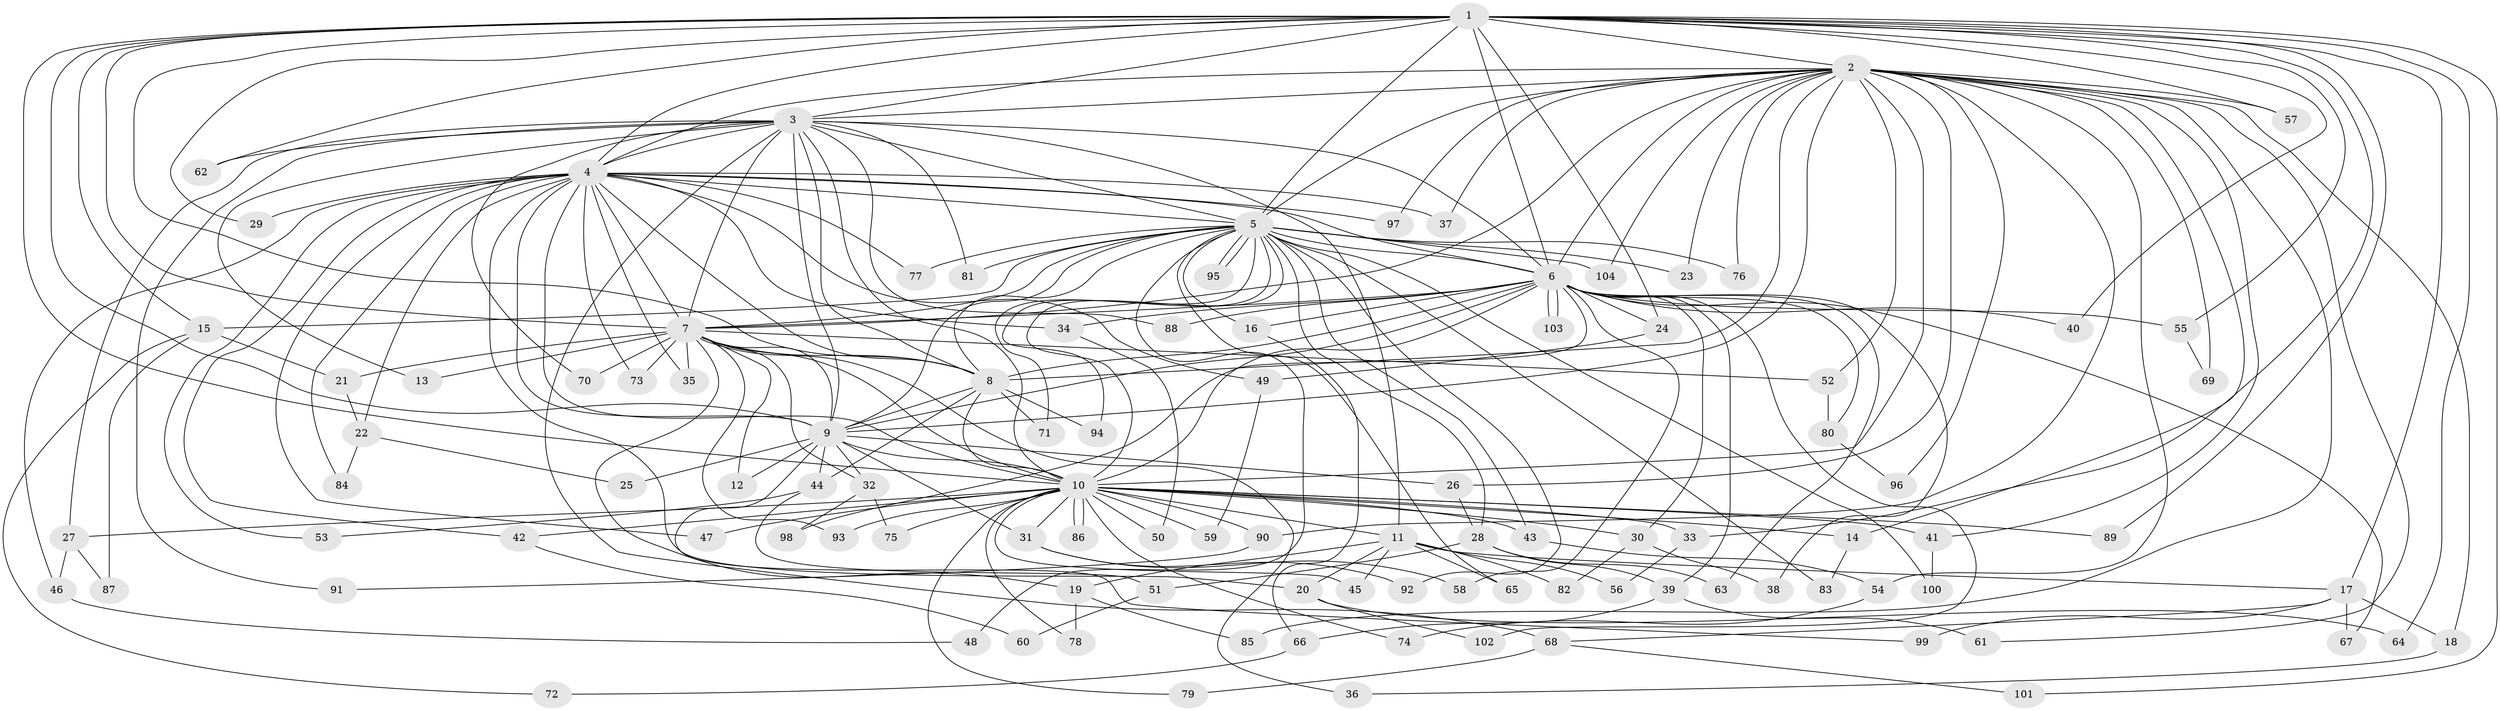 // Generated by graph-tools (version 1.1) at 2025/11/02/27/25 16:11:02]
// undirected, 104 vertices, 233 edges
graph export_dot {
graph [start="1"]
  node [color=gray90,style=filled];
  1;
  2;
  3;
  4;
  5;
  6;
  7;
  8;
  9;
  10;
  11;
  12;
  13;
  14;
  15;
  16;
  17;
  18;
  19;
  20;
  21;
  22;
  23;
  24;
  25;
  26;
  27;
  28;
  29;
  30;
  31;
  32;
  33;
  34;
  35;
  36;
  37;
  38;
  39;
  40;
  41;
  42;
  43;
  44;
  45;
  46;
  47;
  48;
  49;
  50;
  51;
  52;
  53;
  54;
  55;
  56;
  57;
  58;
  59;
  60;
  61;
  62;
  63;
  64;
  65;
  66;
  67;
  68;
  69;
  70;
  71;
  72;
  73;
  74;
  75;
  76;
  77;
  78;
  79;
  80;
  81;
  82;
  83;
  84;
  85;
  86;
  87;
  88;
  89;
  90;
  91;
  92;
  93;
  94;
  95;
  96;
  97;
  98;
  99;
  100;
  101;
  102;
  103;
  104;
  1 -- 2;
  1 -- 3;
  1 -- 4;
  1 -- 5;
  1 -- 6;
  1 -- 7;
  1 -- 8;
  1 -- 9;
  1 -- 10;
  1 -- 15;
  1 -- 17;
  1 -- 24;
  1 -- 29;
  1 -- 33;
  1 -- 40;
  1 -- 55;
  1 -- 57;
  1 -- 62;
  1 -- 64;
  1 -- 89;
  1 -- 101;
  2 -- 3;
  2 -- 4;
  2 -- 5;
  2 -- 6;
  2 -- 7;
  2 -- 8;
  2 -- 9;
  2 -- 10;
  2 -- 14;
  2 -- 18;
  2 -- 23;
  2 -- 26;
  2 -- 37;
  2 -- 41;
  2 -- 52;
  2 -- 54;
  2 -- 57;
  2 -- 61;
  2 -- 69;
  2 -- 76;
  2 -- 85;
  2 -- 90;
  2 -- 96;
  2 -- 97;
  2 -- 104;
  3 -- 4;
  3 -- 5;
  3 -- 6;
  3 -- 7;
  3 -- 8;
  3 -- 9;
  3 -- 10;
  3 -- 11;
  3 -- 13;
  3 -- 27;
  3 -- 62;
  3 -- 68;
  3 -- 70;
  3 -- 81;
  3 -- 88;
  3 -- 91;
  4 -- 5;
  4 -- 6;
  4 -- 7;
  4 -- 8;
  4 -- 9;
  4 -- 10;
  4 -- 20;
  4 -- 22;
  4 -- 29;
  4 -- 34;
  4 -- 35;
  4 -- 37;
  4 -- 42;
  4 -- 46;
  4 -- 47;
  4 -- 49;
  4 -- 53;
  4 -- 73;
  4 -- 77;
  4 -- 84;
  4 -- 97;
  5 -- 6;
  5 -- 7;
  5 -- 8;
  5 -- 9;
  5 -- 10;
  5 -- 15;
  5 -- 16;
  5 -- 23;
  5 -- 28;
  5 -- 43;
  5 -- 48;
  5 -- 65;
  5 -- 71;
  5 -- 76;
  5 -- 77;
  5 -- 81;
  5 -- 83;
  5 -- 92;
  5 -- 94;
  5 -- 95;
  5 -- 95;
  5 -- 100;
  5 -- 104;
  6 -- 7;
  6 -- 8;
  6 -- 9;
  6 -- 10;
  6 -- 16;
  6 -- 24;
  6 -- 30;
  6 -- 34;
  6 -- 38;
  6 -- 39;
  6 -- 40;
  6 -- 55;
  6 -- 58;
  6 -- 63;
  6 -- 67;
  6 -- 80;
  6 -- 88;
  6 -- 98;
  6 -- 102;
  6 -- 103;
  6 -- 103;
  7 -- 8;
  7 -- 9;
  7 -- 10;
  7 -- 12;
  7 -- 13;
  7 -- 19;
  7 -- 21;
  7 -- 32;
  7 -- 35;
  7 -- 36;
  7 -- 52;
  7 -- 70;
  7 -- 73;
  7 -- 93;
  8 -- 9;
  8 -- 10;
  8 -- 44;
  8 -- 71;
  8 -- 94;
  9 -- 10;
  9 -- 12;
  9 -- 25;
  9 -- 26;
  9 -- 31;
  9 -- 32;
  9 -- 44;
  9 -- 99;
  10 -- 11;
  10 -- 14;
  10 -- 27;
  10 -- 30;
  10 -- 31;
  10 -- 33;
  10 -- 41;
  10 -- 42;
  10 -- 43;
  10 -- 45;
  10 -- 47;
  10 -- 50;
  10 -- 59;
  10 -- 74;
  10 -- 75;
  10 -- 78;
  10 -- 79;
  10 -- 86;
  10 -- 86;
  10 -- 89;
  10 -- 90;
  10 -- 93;
  11 -- 17;
  11 -- 19;
  11 -- 20;
  11 -- 45;
  11 -- 56;
  11 -- 65;
  11 -- 82;
  14 -- 83;
  15 -- 21;
  15 -- 72;
  15 -- 87;
  16 -- 66;
  17 -- 18;
  17 -- 67;
  17 -- 68;
  17 -- 99;
  18 -- 36;
  19 -- 78;
  19 -- 85;
  20 -- 64;
  20 -- 102;
  21 -- 22;
  22 -- 25;
  22 -- 84;
  24 -- 49;
  26 -- 28;
  27 -- 46;
  27 -- 87;
  28 -- 39;
  28 -- 51;
  28 -- 63;
  30 -- 38;
  30 -- 82;
  31 -- 58;
  31 -- 92;
  32 -- 75;
  32 -- 98;
  33 -- 56;
  34 -- 50;
  39 -- 61;
  39 -- 66;
  41 -- 100;
  42 -- 60;
  43 -- 54;
  44 -- 51;
  44 -- 53;
  46 -- 48;
  49 -- 59;
  51 -- 60;
  52 -- 80;
  54 -- 74;
  55 -- 69;
  66 -- 72;
  68 -- 79;
  68 -- 101;
  80 -- 96;
  90 -- 91;
}
